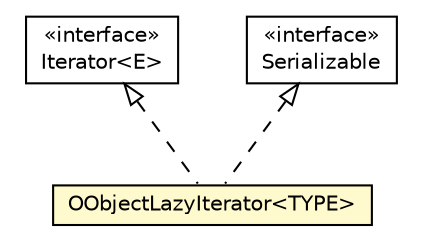 #!/usr/local/bin/dot
#
# Class diagram 
# Generated by UMLGraph version R5_6-24-gf6e263 (http://www.umlgraph.org/)
#

digraph G {
	edge [fontname="Helvetica",fontsize=10,labelfontname="Helvetica",labelfontsize=10];
	node [fontname="Helvetica",fontsize=10,shape=plaintext];
	nodesep=0.25;
	ranksep=0.5;
	// com.orientechnologies.orient.object.db.OObjectLazyIterator<TYPE>
	c5006209 [label=<<table title="com.orientechnologies.orient.object.db.OObjectLazyIterator" border="0" cellborder="1" cellspacing="0" cellpadding="2" port="p" bgcolor="lemonChiffon" href="./OObjectLazyIterator.html">
		<tr><td><table border="0" cellspacing="0" cellpadding="1">
<tr><td align="center" balign="center"> OObjectLazyIterator&lt;TYPE&gt; </td></tr>
		</table></td></tr>
		</table>>, URL="./OObjectLazyIterator.html", fontname="Helvetica", fontcolor="black", fontsize=10.0];
	//com.orientechnologies.orient.object.db.OObjectLazyIterator<TYPE> implements java.util.Iterator<E>
	c5006921:p -> c5006209:p [dir=back,arrowtail=empty,style=dashed];
	//com.orientechnologies.orient.object.db.OObjectLazyIterator<TYPE> implements java.io.Serializable
	c5006922:p -> c5006209:p [dir=back,arrowtail=empty,style=dashed];
	// java.io.Serializable
	c5006922 [label=<<table title="java.io.Serializable" border="0" cellborder="1" cellspacing="0" cellpadding="2" port="p" href="http://java.sun.com/j2se/1.4.2/docs/api/java/io/Serializable.html">
		<tr><td><table border="0" cellspacing="0" cellpadding="1">
<tr><td align="center" balign="center"> &#171;interface&#187; </td></tr>
<tr><td align="center" balign="center"> Serializable </td></tr>
		</table></td></tr>
		</table>>, URL="http://java.sun.com/j2se/1.4.2/docs/api/java/io/Serializable.html", fontname="Helvetica", fontcolor="black", fontsize=10.0];
	// java.util.Iterator<E>
	c5006921 [label=<<table title="java.util.Iterator" border="0" cellborder="1" cellspacing="0" cellpadding="2" port="p" href="http://java.sun.com/j2se/1.4.2/docs/api/java/util/Iterator.html">
		<tr><td><table border="0" cellspacing="0" cellpadding="1">
<tr><td align="center" balign="center"> &#171;interface&#187; </td></tr>
<tr><td align="center" balign="center"> Iterator&lt;E&gt; </td></tr>
		</table></td></tr>
		</table>>, URL="http://java.sun.com/j2se/1.4.2/docs/api/java/util/Iterator.html", fontname="Helvetica", fontcolor="black", fontsize=10.0];
}

